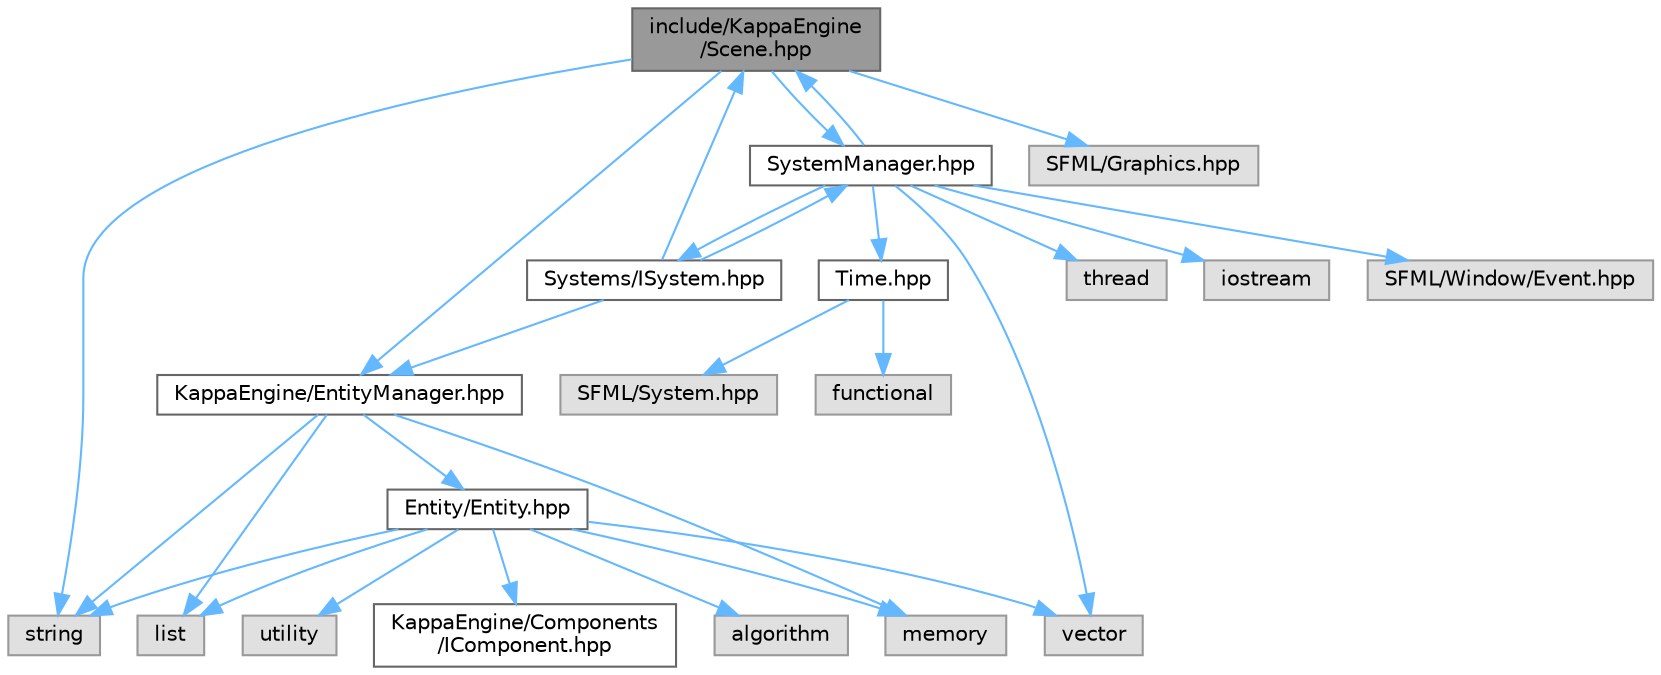 digraph "include/KappaEngine/Scene.hpp"
{
 // LATEX_PDF_SIZE
  bgcolor="transparent";
  edge [fontname=Helvetica,fontsize=10,labelfontname=Helvetica,labelfontsize=10];
  node [fontname=Helvetica,fontsize=10,shape=box,height=0.2,width=0.4];
  Node1 [label="include/KappaEngine\l/Scene.hpp",height=0.2,width=0.4,color="gray40", fillcolor="grey60", style="filled", fontcolor="black",tooltip=" "];
  Node1 -> Node2 [color="steelblue1",style="solid"];
  Node2 [label="string",height=0.2,width=0.4,color="grey60", fillcolor="#E0E0E0", style="filled",tooltip=" "];
  Node1 -> Node3 [color="steelblue1",style="solid"];
  Node3 [label="SFML/Graphics.hpp",height=0.2,width=0.4,color="grey60", fillcolor="#E0E0E0", style="filled",tooltip=" "];
  Node1 -> Node4 [color="steelblue1",style="solid"];
  Node4 [label="SystemManager.hpp",height=0.2,width=0.4,color="grey40", fillcolor="white", style="filled",URL="$_system_manager_8hpp.html",tooltip=" "];
  Node4 -> Node5 [color="steelblue1",style="solid"];
  Node5 [label="vector",height=0.2,width=0.4,color="grey60", fillcolor="#E0E0E0", style="filled",tooltip=" "];
  Node4 -> Node6 [color="steelblue1",style="solid"];
  Node6 [label="thread",height=0.2,width=0.4,color="grey60", fillcolor="#E0E0E0", style="filled",tooltip=" "];
  Node4 -> Node7 [color="steelblue1",style="solid"];
  Node7 [label="iostream",height=0.2,width=0.4,color="grey60", fillcolor="#E0E0E0", style="filled",tooltip=" "];
  Node4 -> Node8 [color="steelblue1",style="solid"];
  Node8 [label="SFML/Window/Event.hpp",height=0.2,width=0.4,color="grey60", fillcolor="#E0E0E0", style="filled",tooltip=" "];
  Node4 -> Node9 [color="steelblue1",style="solid"];
  Node9 [label="Time.hpp",height=0.2,width=0.4,color="grey40", fillcolor="white", style="filled",URL="$_time_8hpp.html",tooltip=" "];
  Node9 -> Node10 [color="steelblue1",style="solid"];
  Node10 [label="SFML/System.hpp",height=0.2,width=0.4,color="grey60", fillcolor="#E0E0E0", style="filled",tooltip=" "];
  Node9 -> Node11 [color="steelblue1",style="solid"];
  Node11 [label="functional",height=0.2,width=0.4,color="grey60", fillcolor="#E0E0E0", style="filled",tooltip=" "];
  Node4 -> Node12 [color="steelblue1",style="solid"];
  Node12 [label="Systems/ISystem.hpp",height=0.2,width=0.4,color="grey40", fillcolor="white", style="filled",URL="$_i_system_8hpp.html",tooltip=" "];
  Node12 -> Node13 [color="steelblue1",style="solid"];
  Node13 [label="KappaEngine/EntityManager.hpp",height=0.2,width=0.4,color="grey40", fillcolor="white", style="filled",URL="$_entity_manager_8hpp.html",tooltip=" "];
  Node13 -> Node14 [color="steelblue1",style="solid"];
  Node14 [label="list",height=0.2,width=0.4,color="grey60", fillcolor="#E0E0E0", style="filled",tooltip=" "];
  Node13 -> Node2 [color="steelblue1",style="solid"];
  Node13 -> Node15 [color="steelblue1",style="solid"];
  Node15 [label="memory",height=0.2,width=0.4,color="grey60", fillcolor="#E0E0E0", style="filled",tooltip=" "];
  Node13 -> Node16 [color="steelblue1",style="solid"];
  Node16 [label="Entity/Entity.hpp",height=0.2,width=0.4,color="grey40", fillcolor="white", style="filled",URL="$_entity_8hpp.html",tooltip=" "];
  Node16 -> Node14 [color="steelblue1",style="solid"];
  Node16 -> Node2 [color="steelblue1",style="solid"];
  Node16 -> Node5 [color="steelblue1",style="solid"];
  Node16 -> Node15 [color="steelblue1",style="solid"];
  Node16 -> Node17 [color="steelblue1",style="solid"];
  Node17 [label="algorithm",height=0.2,width=0.4,color="grey60", fillcolor="#E0E0E0", style="filled",tooltip=" "];
  Node16 -> Node18 [color="steelblue1",style="solid"];
  Node18 [label="utility",height=0.2,width=0.4,color="grey60", fillcolor="#E0E0E0", style="filled",tooltip=" "];
  Node16 -> Node19 [color="steelblue1",style="solid"];
  Node19 [label="KappaEngine/Components\l/IComponent.hpp",height=0.2,width=0.4,color="grey40", fillcolor="white", style="filled",URL="$_i_component_8hpp.html",tooltip=" "];
  Node12 -> Node1 [color="steelblue1",style="solid"];
  Node12 -> Node4 [color="steelblue1",style="solid"];
  Node4 -> Node1 [color="steelblue1",style="solid"];
  Node1 -> Node13 [color="steelblue1",style="solid"];
}

